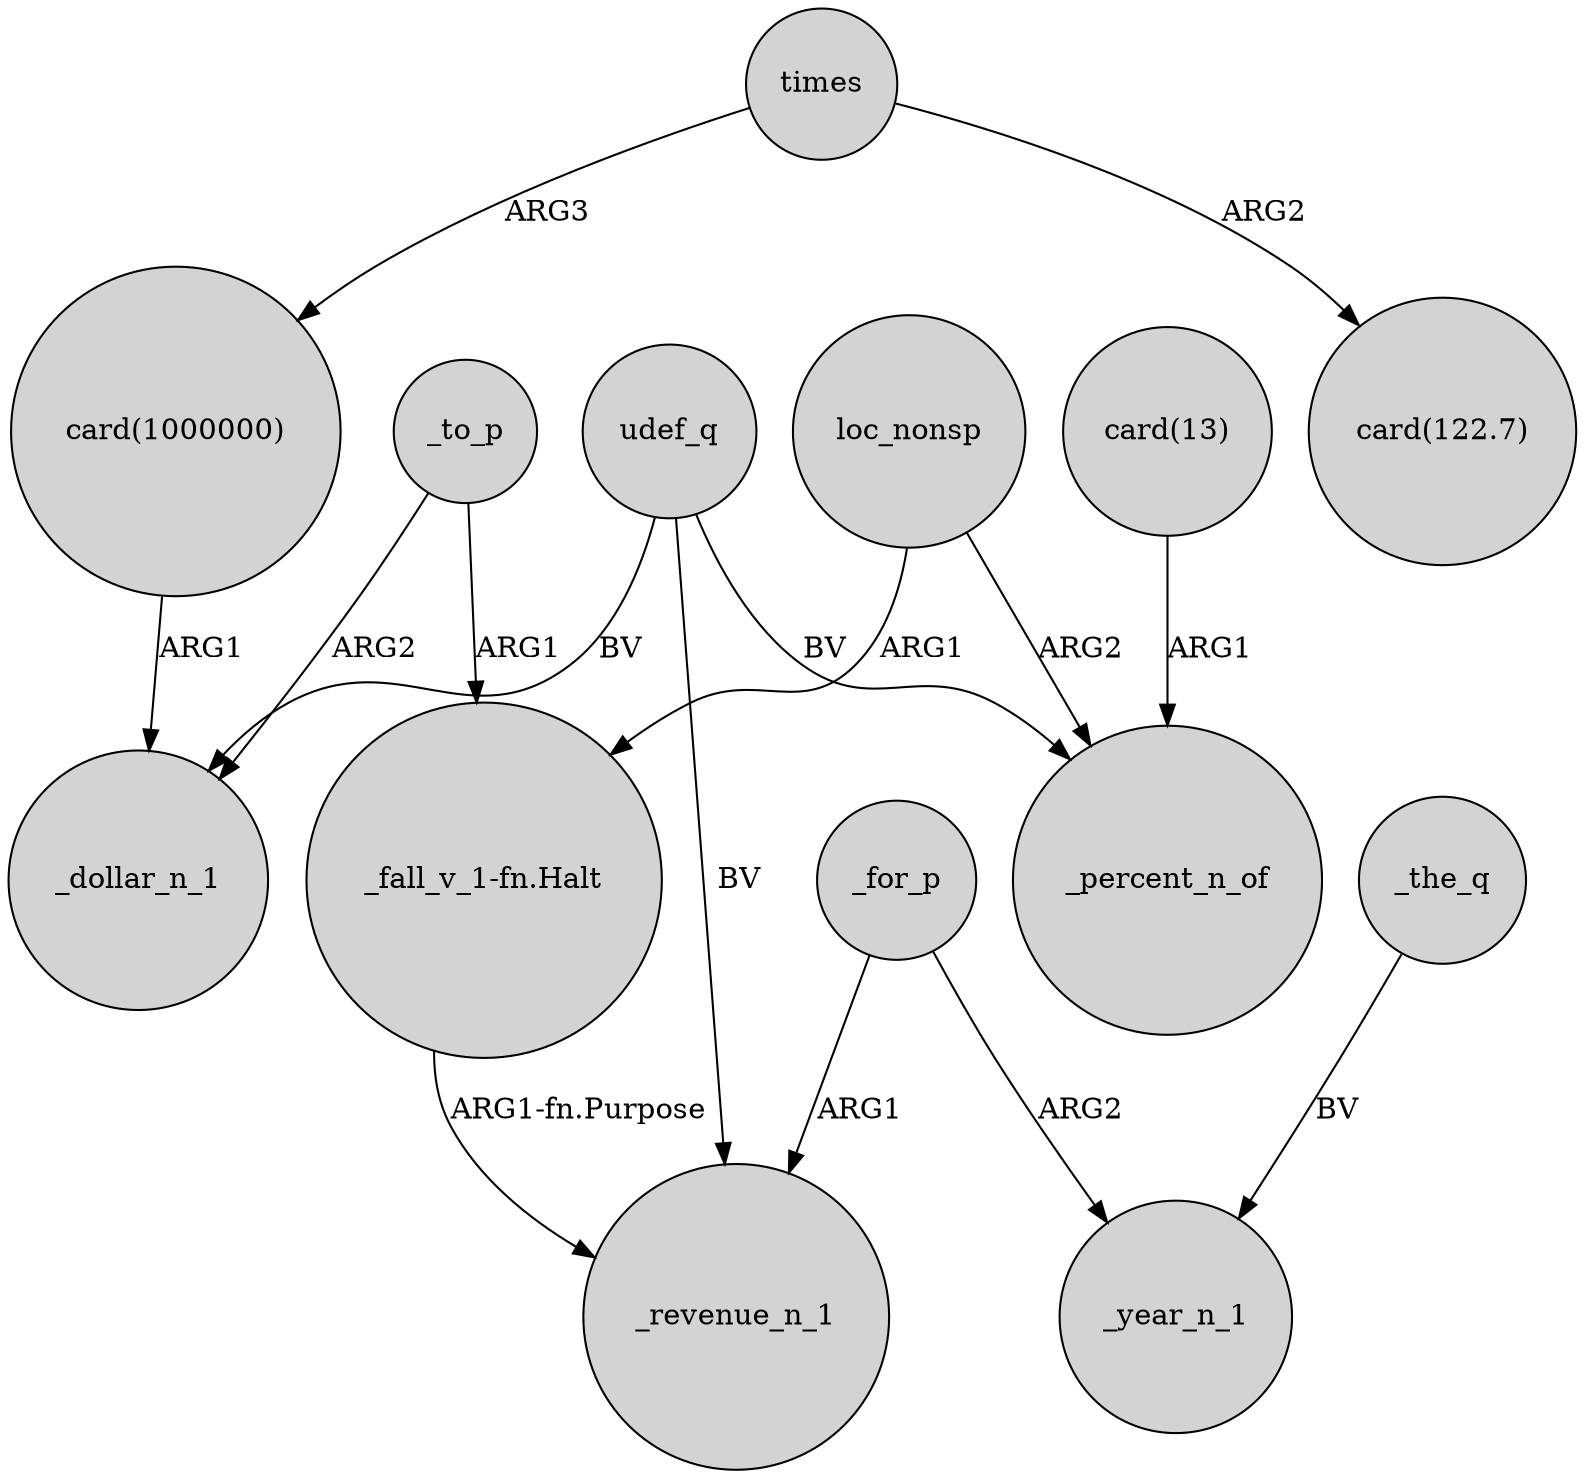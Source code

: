digraph {
	node [shape=circle style=filled]
	times -> "card(1000000)" [label=ARG3]
	_to_p -> "_fall_v_1-fn.Halt" [label=ARG1]
	"card(13)" -> _percent_n_of [label=ARG1]
	udef_q -> _percent_n_of [label=BV]
	_the_q -> _year_n_1 [label=BV]
	_to_p -> _dollar_n_1 [label=ARG2]
	_for_p -> _year_n_1 [label=ARG2]
	times -> "card(122.7)" [label=ARG2]
	udef_q -> _dollar_n_1 [label=BV]
	_for_p -> _revenue_n_1 [label=ARG1]
	"card(1000000)" -> _dollar_n_1 [label=ARG1]
	udef_q -> _revenue_n_1 [label=BV]
	"_fall_v_1-fn.Halt" -> _revenue_n_1 [label="ARG1-fn.Purpose"]
	loc_nonsp -> "_fall_v_1-fn.Halt" [label=ARG1]
	loc_nonsp -> _percent_n_of [label=ARG2]
}
